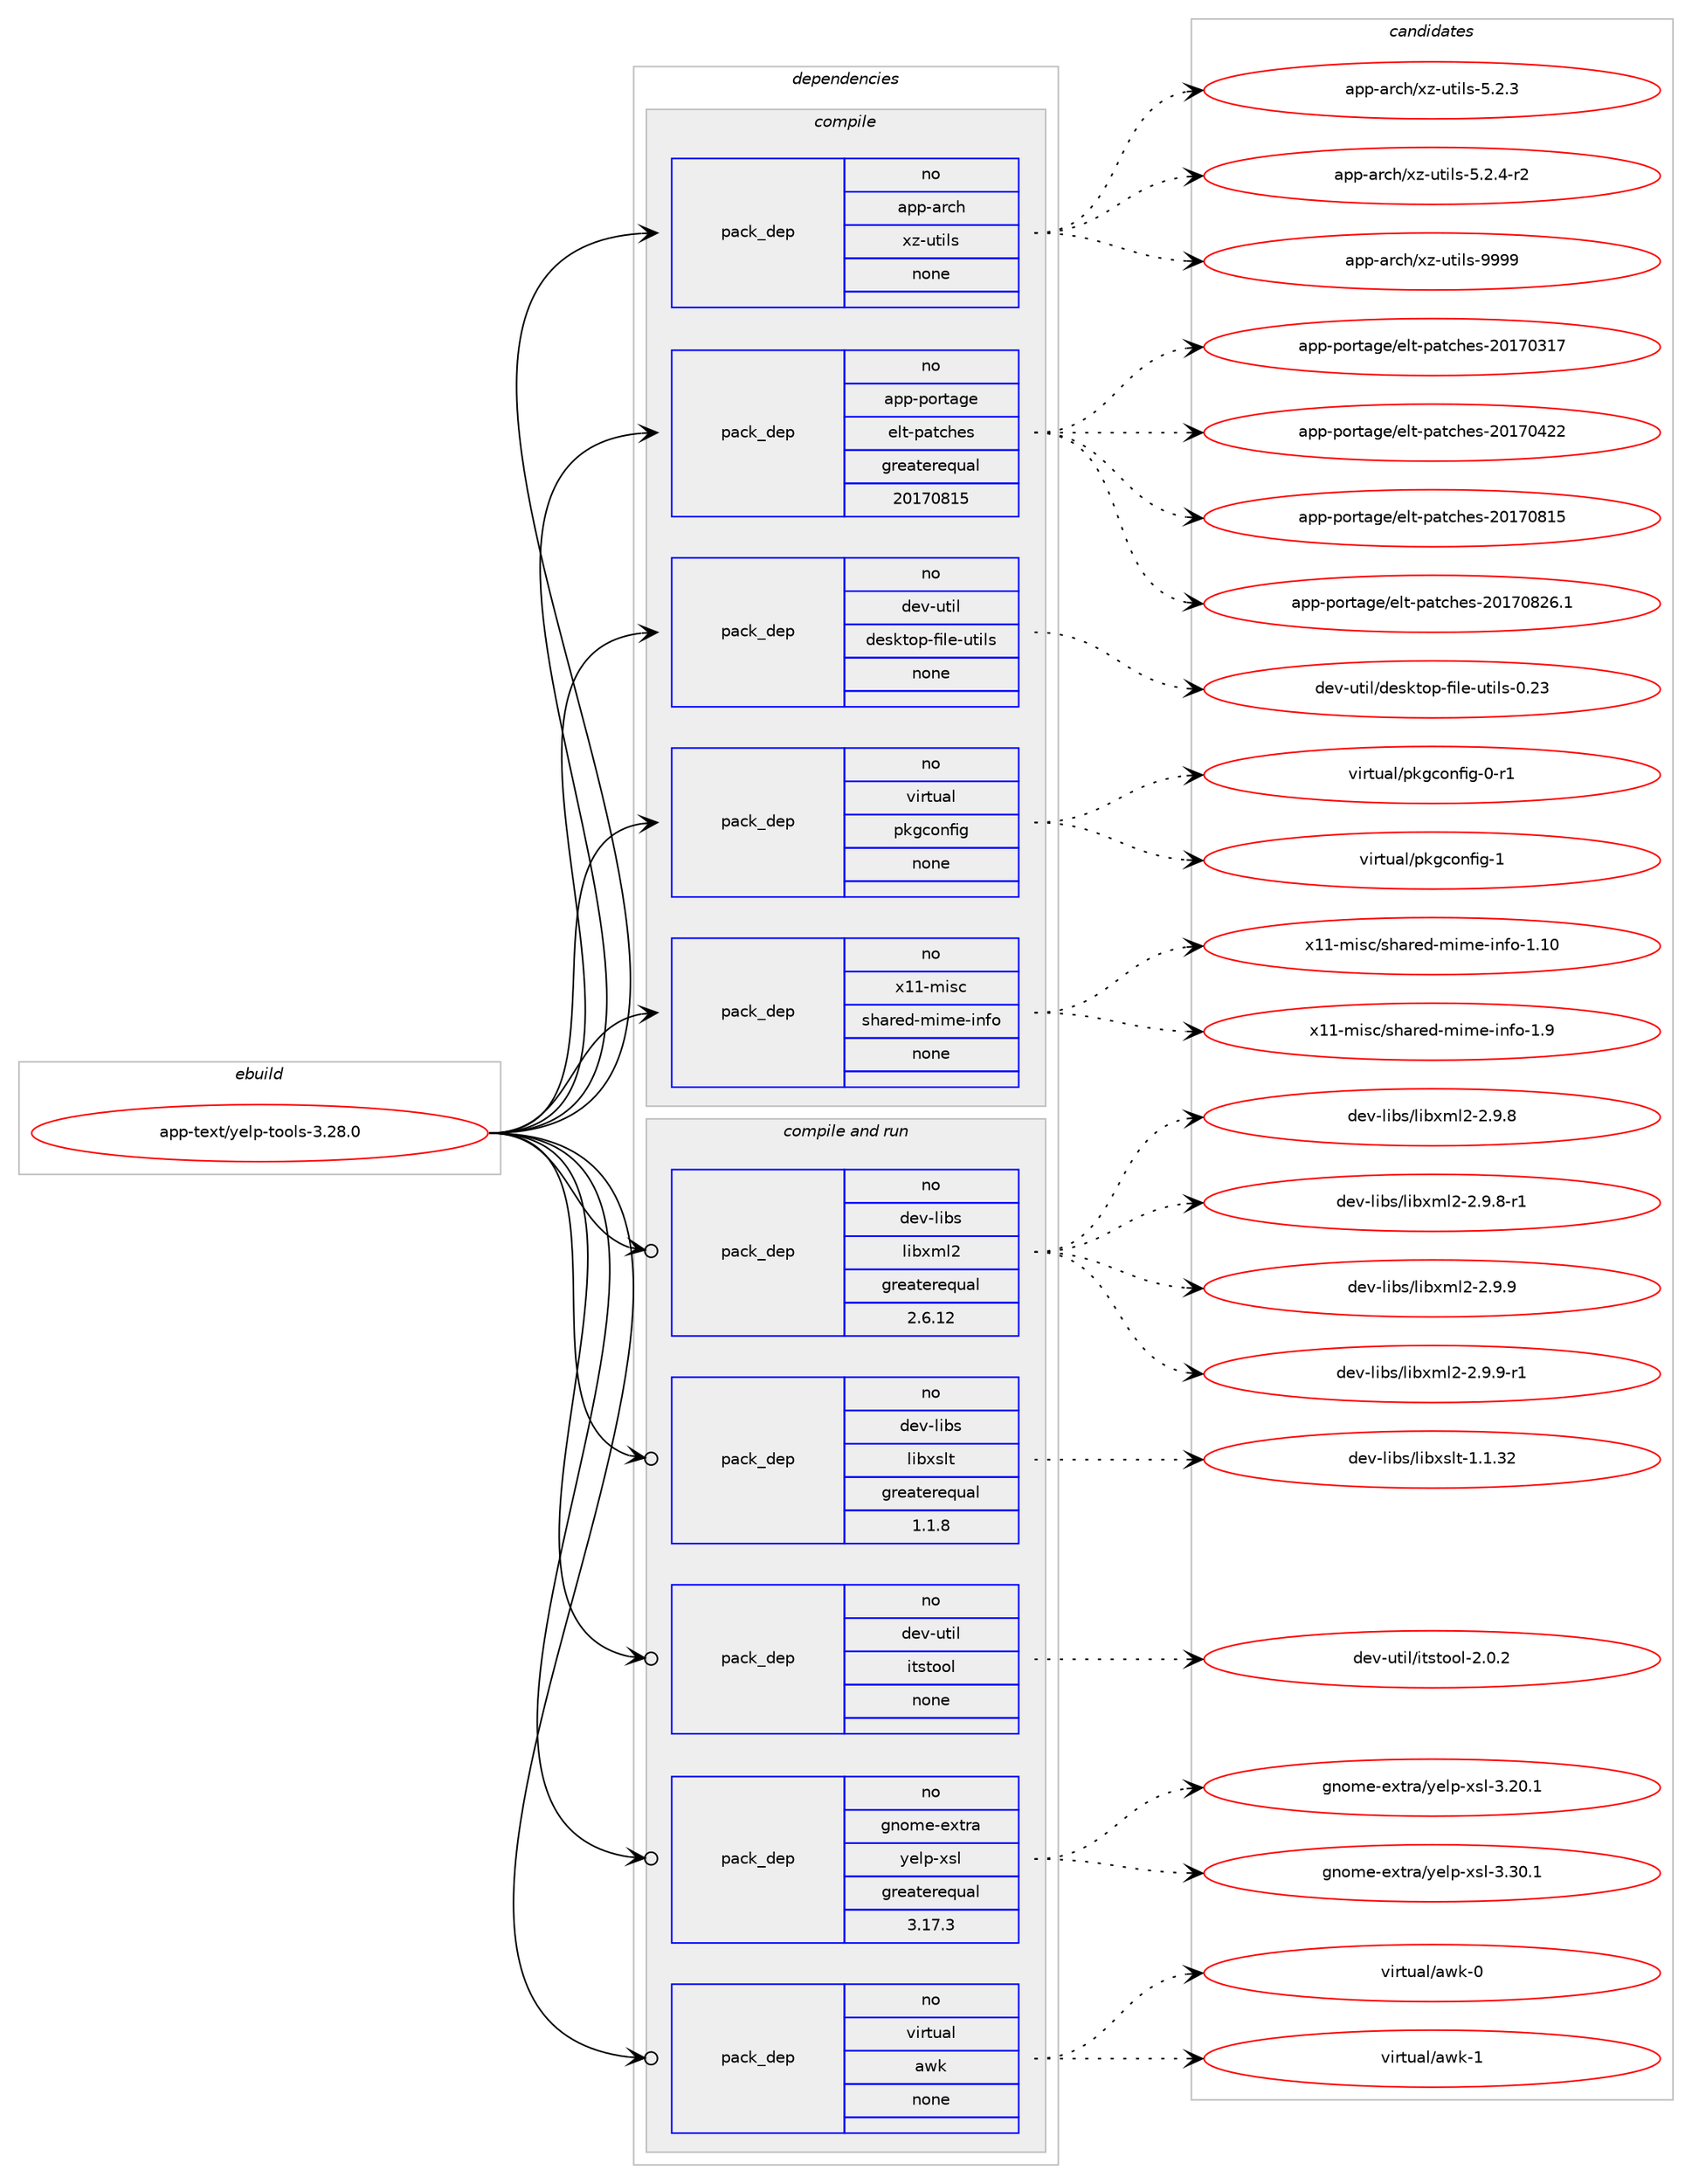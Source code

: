 digraph prolog {

# *************
# Graph options
# *************

newrank=true;
concentrate=true;
compound=true;
graph [rankdir=LR,fontname=Helvetica,fontsize=10,ranksep=1.5];#, ranksep=2.5, nodesep=0.2];
edge  [arrowhead=vee];
node  [fontname=Helvetica,fontsize=10];

# **********
# The ebuild
# **********

subgraph cluster_leftcol {
color=gray;
rank=same;
label=<<i>ebuild</i>>;
id [label="app-text/yelp-tools-3.28.0", color=red, width=4, href="../app-text/yelp-tools-3.28.0.svg"];
}

# ****************
# The dependencies
# ****************

subgraph cluster_midcol {
color=gray;
label=<<i>dependencies</i>>;
subgraph cluster_compile {
fillcolor="#eeeeee";
style=filled;
label=<<i>compile</i>>;
subgraph pack936773 {
dependency1313694 [label=<<TABLE BORDER="0" CELLBORDER="1" CELLSPACING="0" CELLPADDING="4" WIDTH="220"><TR><TD ROWSPAN="6" CELLPADDING="30">pack_dep</TD></TR><TR><TD WIDTH="110">no</TD></TR><TR><TD>app-arch</TD></TR><TR><TD>xz-utils</TD></TR><TR><TD>none</TD></TR><TR><TD></TD></TR></TABLE>>, shape=none, color=blue];
}
id:e -> dependency1313694:w [weight=20,style="solid",arrowhead="vee"];
subgraph pack936774 {
dependency1313695 [label=<<TABLE BORDER="0" CELLBORDER="1" CELLSPACING="0" CELLPADDING="4" WIDTH="220"><TR><TD ROWSPAN="6" CELLPADDING="30">pack_dep</TD></TR><TR><TD WIDTH="110">no</TD></TR><TR><TD>app-portage</TD></TR><TR><TD>elt-patches</TD></TR><TR><TD>greaterequal</TD></TR><TR><TD>20170815</TD></TR></TABLE>>, shape=none, color=blue];
}
id:e -> dependency1313695:w [weight=20,style="solid",arrowhead="vee"];
subgraph pack936775 {
dependency1313696 [label=<<TABLE BORDER="0" CELLBORDER="1" CELLSPACING="0" CELLPADDING="4" WIDTH="220"><TR><TD ROWSPAN="6" CELLPADDING="30">pack_dep</TD></TR><TR><TD WIDTH="110">no</TD></TR><TR><TD>dev-util</TD></TR><TR><TD>desktop-file-utils</TD></TR><TR><TD>none</TD></TR><TR><TD></TD></TR></TABLE>>, shape=none, color=blue];
}
id:e -> dependency1313696:w [weight=20,style="solid",arrowhead="vee"];
subgraph pack936776 {
dependency1313697 [label=<<TABLE BORDER="0" CELLBORDER="1" CELLSPACING="0" CELLPADDING="4" WIDTH="220"><TR><TD ROWSPAN="6" CELLPADDING="30">pack_dep</TD></TR><TR><TD WIDTH="110">no</TD></TR><TR><TD>virtual</TD></TR><TR><TD>pkgconfig</TD></TR><TR><TD>none</TD></TR><TR><TD></TD></TR></TABLE>>, shape=none, color=blue];
}
id:e -> dependency1313697:w [weight=20,style="solid",arrowhead="vee"];
subgraph pack936777 {
dependency1313698 [label=<<TABLE BORDER="0" CELLBORDER="1" CELLSPACING="0" CELLPADDING="4" WIDTH="220"><TR><TD ROWSPAN="6" CELLPADDING="30">pack_dep</TD></TR><TR><TD WIDTH="110">no</TD></TR><TR><TD>x11-misc</TD></TR><TR><TD>shared-mime-info</TD></TR><TR><TD>none</TD></TR><TR><TD></TD></TR></TABLE>>, shape=none, color=blue];
}
id:e -> dependency1313698:w [weight=20,style="solid",arrowhead="vee"];
}
subgraph cluster_compileandrun {
fillcolor="#eeeeee";
style=filled;
label=<<i>compile and run</i>>;
subgraph pack936778 {
dependency1313699 [label=<<TABLE BORDER="0" CELLBORDER="1" CELLSPACING="0" CELLPADDING="4" WIDTH="220"><TR><TD ROWSPAN="6" CELLPADDING="30">pack_dep</TD></TR><TR><TD WIDTH="110">no</TD></TR><TR><TD>dev-libs</TD></TR><TR><TD>libxml2</TD></TR><TR><TD>greaterequal</TD></TR><TR><TD>2.6.12</TD></TR></TABLE>>, shape=none, color=blue];
}
id:e -> dependency1313699:w [weight=20,style="solid",arrowhead="odotvee"];
subgraph pack936779 {
dependency1313700 [label=<<TABLE BORDER="0" CELLBORDER="1" CELLSPACING="0" CELLPADDING="4" WIDTH="220"><TR><TD ROWSPAN="6" CELLPADDING="30">pack_dep</TD></TR><TR><TD WIDTH="110">no</TD></TR><TR><TD>dev-libs</TD></TR><TR><TD>libxslt</TD></TR><TR><TD>greaterequal</TD></TR><TR><TD>1.1.8</TD></TR></TABLE>>, shape=none, color=blue];
}
id:e -> dependency1313700:w [weight=20,style="solid",arrowhead="odotvee"];
subgraph pack936780 {
dependency1313701 [label=<<TABLE BORDER="0" CELLBORDER="1" CELLSPACING="0" CELLPADDING="4" WIDTH="220"><TR><TD ROWSPAN="6" CELLPADDING="30">pack_dep</TD></TR><TR><TD WIDTH="110">no</TD></TR><TR><TD>dev-util</TD></TR><TR><TD>itstool</TD></TR><TR><TD>none</TD></TR><TR><TD></TD></TR></TABLE>>, shape=none, color=blue];
}
id:e -> dependency1313701:w [weight=20,style="solid",arrowhead="odotvee"];
subgraph pack936781 {
dependency1313702 [label=<<TABLE BORDER="0" CELLBORDER="1" CELLSPACING="0" CELLPADDING="4" WIDTH="220"><TR><TD ROWSPAN="6" CELLPADDING="30">pack_dep</TD></TR><TR><TD WIDTH="110">no</TD></TR><TR><TD>gnome-extra</TD></TR><TR><TD>yelp-xsl</TD></TR><TR><TD>greaterequal</TD></TR><TR><TD>3.17.3</TD></TR></TABLE>>, shape=none, color=blue];
}
id:e -> dependency1313702:w [weight=20,style="solid",arrowhead="odotvee"];
subgraph pack936782 {
dependency1313703 [label=<<TABLE BORDER="0" CELLBORDER="1" CELLSPACING="0" CELLPADDING="4" WIDTH="220"><TR><TD ROWSPAN="6" CELLPADDING="30">pack_dep</TD></TR><TR><TD WIDTH="110">no</TD></TR><TR><TD>virtual</TD></TR><TR><TD>awk</TD></TR><TR><TD>none</TD></TR><TR><TD></TD></TR></TABLE>>, shape=none, color=blue];
}
id:e -> dependency1313703:w [weight=20,style="solid",arrowhead="odotvee"];
}
subgraph cluster_run {
fillcolor="#eeeeee";
style=filled;
label=<<i>run</i>>;
}
}

# **************
# The candidates
# **************

subgraph cluster_choices {
rank=same;
color=gray;
label=<<i>candidates</i>>;

subgraph choice936773 {
color=black;
nodesep=1;
choice971121124597114991044712012245117116105108115455346504651 [label="app-arch/xz-utils-5.2.3", color=red, width=4,href="../app-arch/xz-utils-5.2.3.svg"];
choice9711211245971149910447120122451171161051081154553465046524511450 [label="app-arch/xz-utils-5.2.4-r2", color=red, width=4,href="../app-arch/xz-utils-5.2.4-r2.svg"];
choice9711211245971149910447120122451171161051081154557575757 [label="app-arch/xz-utils-9999", color=red, width=4,href="../app-arch/xz-utils-9999.svg"];
dependency1313694:e -> choice971121124597114991044712012245117116105108115455346504651:w [style=dotted,weight="100"];
dependency1313694:e -> choice9711211245971149910447120122451171161051081154553465046524511450:w [style=dotted,weight="100"];
dependency1313694:e -> choice9711211245971149910447120122451171161051081154557575757:w [style=dotted,weight="100"];
}
subgraph choice936774 {
color=black;
nodesep=1;
choice97112112451121111141169710310147101108116451129711699104101115455048495548514955 [label="app-portage/elt-patches-20170317", color=red, width=4,href="../app-portage/elt-patches-20170317.svg"];
choice97112112451121111141169710310147101108116451129711699104101115455048495548525050 [label="app-portage/elt-patches-20170422", color=red, width=4,href="../app-portage/elt-patches-20170422.svg"];
choice97112112451121111141169710310147101108116451129711699104101115455048495548564953 [label="app-portage/elt-patches-20170815", color=red, width=4,href="../app-portage/elt-patches-20170815.svg"];
choice971121124511211111411697103101471011081164511297116991041011154550484955485650544649 [label="app-portage/elt-patches-20170826.1", color=red, width=4,href="../app-portage/elt-patches-20170826.1.svg"];
dependency1313695:e -> choice97112112451121111141169710310147101108116451129711699104101115455048495548514955:w [style=dotted,weight="100"];
dependency1313695:e -> choice97112112451121111141169710310147101108116451129711699104101115455048495548525050:w [style=dotted,weight="100"];
dependency1313695:e -> choice97112112451121111141169710310147101108116451129711699104101115455048495548564953:w [style=dotted,weight="100"];
dependency1313695:e -> choice971121124511211111411697103101471011081164511297116991041011154550484955485650544649:w [style=dotted,weight="100"];
}
subgraph choice936775 {
color=black;
nodesep=1;
choice100101118451171161051084710010111510711611111245102105108101451171161051081154548465051 [label="dev-util/desktop-file-utils-0.23", color=red, width=4,href="../dev-util/desktop-file-utils-0.23.svg"];
dependency1313696:e -> choice100101118451171161051084710010111510711611111245102105108101451171161051081154548465051:w [style=dotted,weight="100"];
}
subgraph choice936776 {
color=black;
nodesep=1;
choice11810511411611797108471121071039911111010210510345484511449 [label="virtual/pkgconfig-0-r1", color=red, width=4,href="../virtual/pkgconfig-0-r1.svg"];
choice1181051141161179710847112107103991111101021051034549 [label="virtual/pkgconfig-1", color=red, width=4,href="../virtual/pkgconfig-1.svg"];
dependency1313697:e -> choice11810511411611797108471121071039911111010210510345484511449:w [style=dotted,weight="100"];
dependency1313697:e -> choice1181051141161179710847112107103991111101021051034549:w [style=dotted,weight="100"];
}
subgraph choice936777 {
color=black;
nodesep=1;
choice12049494510910511599471151049711410110045109105109101451051101021114549464948 [label="x11-misc/shared-mime-info-1.10", color=red, width=4,href="../x11-misc/shared-mime-info-1.10.svg"];
choice120494945109105115994711510497114101100451091051091014510511010211145494657 [label="x11-misc/shared-mime-info-1.9", color=red, width=4,href="../x11-misc/shared-mime-info-1.9.svg"];
dependency1313698:e -> choice12049494510910511599471151049711410110045109105109101451051101021114549464948:w [style=dotted,weight="100"];
dependency1313698:e -> choice120494945109105115994711510497114101100451091051091014510511010211145494657:w [style=dotted,weight="100"];
}
subgraph choice936778 {
color=black;
nodesep=1;
choice1001011184510810598115471081059812010910850455046574656 [label="dev-libs/libxml2-2.9.8", color=red, width=4,href="../dev-libs/libxml2-2.9.8.svg"];
choice10010111845108105981154710810598120109108504550465746564511449 [label="dev-libs/libxml2-2.9.8-r1", color=red, width=4,href="../dev-libs/libxml2-2.9.8-r1.svg"];
choice1001011184510810598115471081059812010910850455046574657 [label="dev-libs/libxml2-2.9.9", color=red, width=4,href="../dev-libs/libxml2-2.9.9.svg"];
choice10010111845108105981154710810598120109108504550465746574511449 [label="dev-libs/libxml2-2.9.9-r1", color=red, width=4,href="../dev-libs/libxml2-2.9.9-r1.svg"];
dependency1313699:e -> choice1001011184510810598115471081059812010910850455046574656:w [style=dotted,weight="100"];
dependency1313699:e -> choice10010111845108105981154710810598120109108504550465746564511449:w [style=dotted,weight="100"];
dependency1313699:e -> choice1001011184510810598115471081059812010910850455046574657:w [style=dotted,weight="100"];
dependency1313699:e -> choice10010111845108105981154710810598120109108504550465746574511449:w [style=dotted,weight="100"];
}
subgraph choice936779 {
color=black;
nodesep=1;
choice1001011184510810598115471081059812011510811645494649465150 [label="dev-libs/libxslt-1.1.32", color=red, width=4,href="../dev-libs/libxslt-1.1.32.svg"];
dependency1313700:e -> choice1001011184510810598115471081059812011510811645494649465150:w [style=dotted,weight="100"];
}
subgraph choice936780 {
color=black;
nodesep=1;
choice1001011184511711610510847105116115116111111108455046484650 [label="dev-util/itstool-2.0.2", color=red, width=4,href="../dev-util/itstool-2.0.2.svg"];
dependency1313701:e -> choice1001011184511711610510847105116115116111111108455046484650:w [style=dotted,weight="100"];
}
subgraph choice936781 {
color=black;
nodesep=1;
choice1031101111091014510112011611497471211011081124512011510845514650484649 [label="gnome-extra/yelp-xsl-3.20.1", color=red, width=4,href="../gnome-extra/yelp-xsl-3.20.1.svg"];
choice1031101111091014510112011611497471211011081124512011510845514651484649 [label="gnome-extra/yelp-xsl-3.30.1", color=red, width=4,href="../gnome-extra/yelp-xsl-3.30.1.svg"];
dependency1313702:e -> choice1031101111091014510112011611497471211011081124512011510845514650484649:w [style=dotted,weight="100"];
dependency1313702:e -> choice1031101111091014510112011611497471211011081124512011510845514651484649:w [style=dotted,weight="100"];
}
subgraph choice936782 {
color=black;
nodesep=1;
choice1181051141161179710847971191074548 [label="virtual/awk-0", color=red, width=4,href="../virtual/awk-0.svg"];
choice1181051141161179710847971191074549 [label="virtual/awk-1", color=red, width=4,href="../virtual/awk-1.svg"];
dependency1313703:e -> choice1181051141161179710847971191074548:w [style=dotted,weight="100"];
dependency1313703:e -> choice1181051141161179710847971191074549:w [style=dotted,weight="100"];
}
}

}
